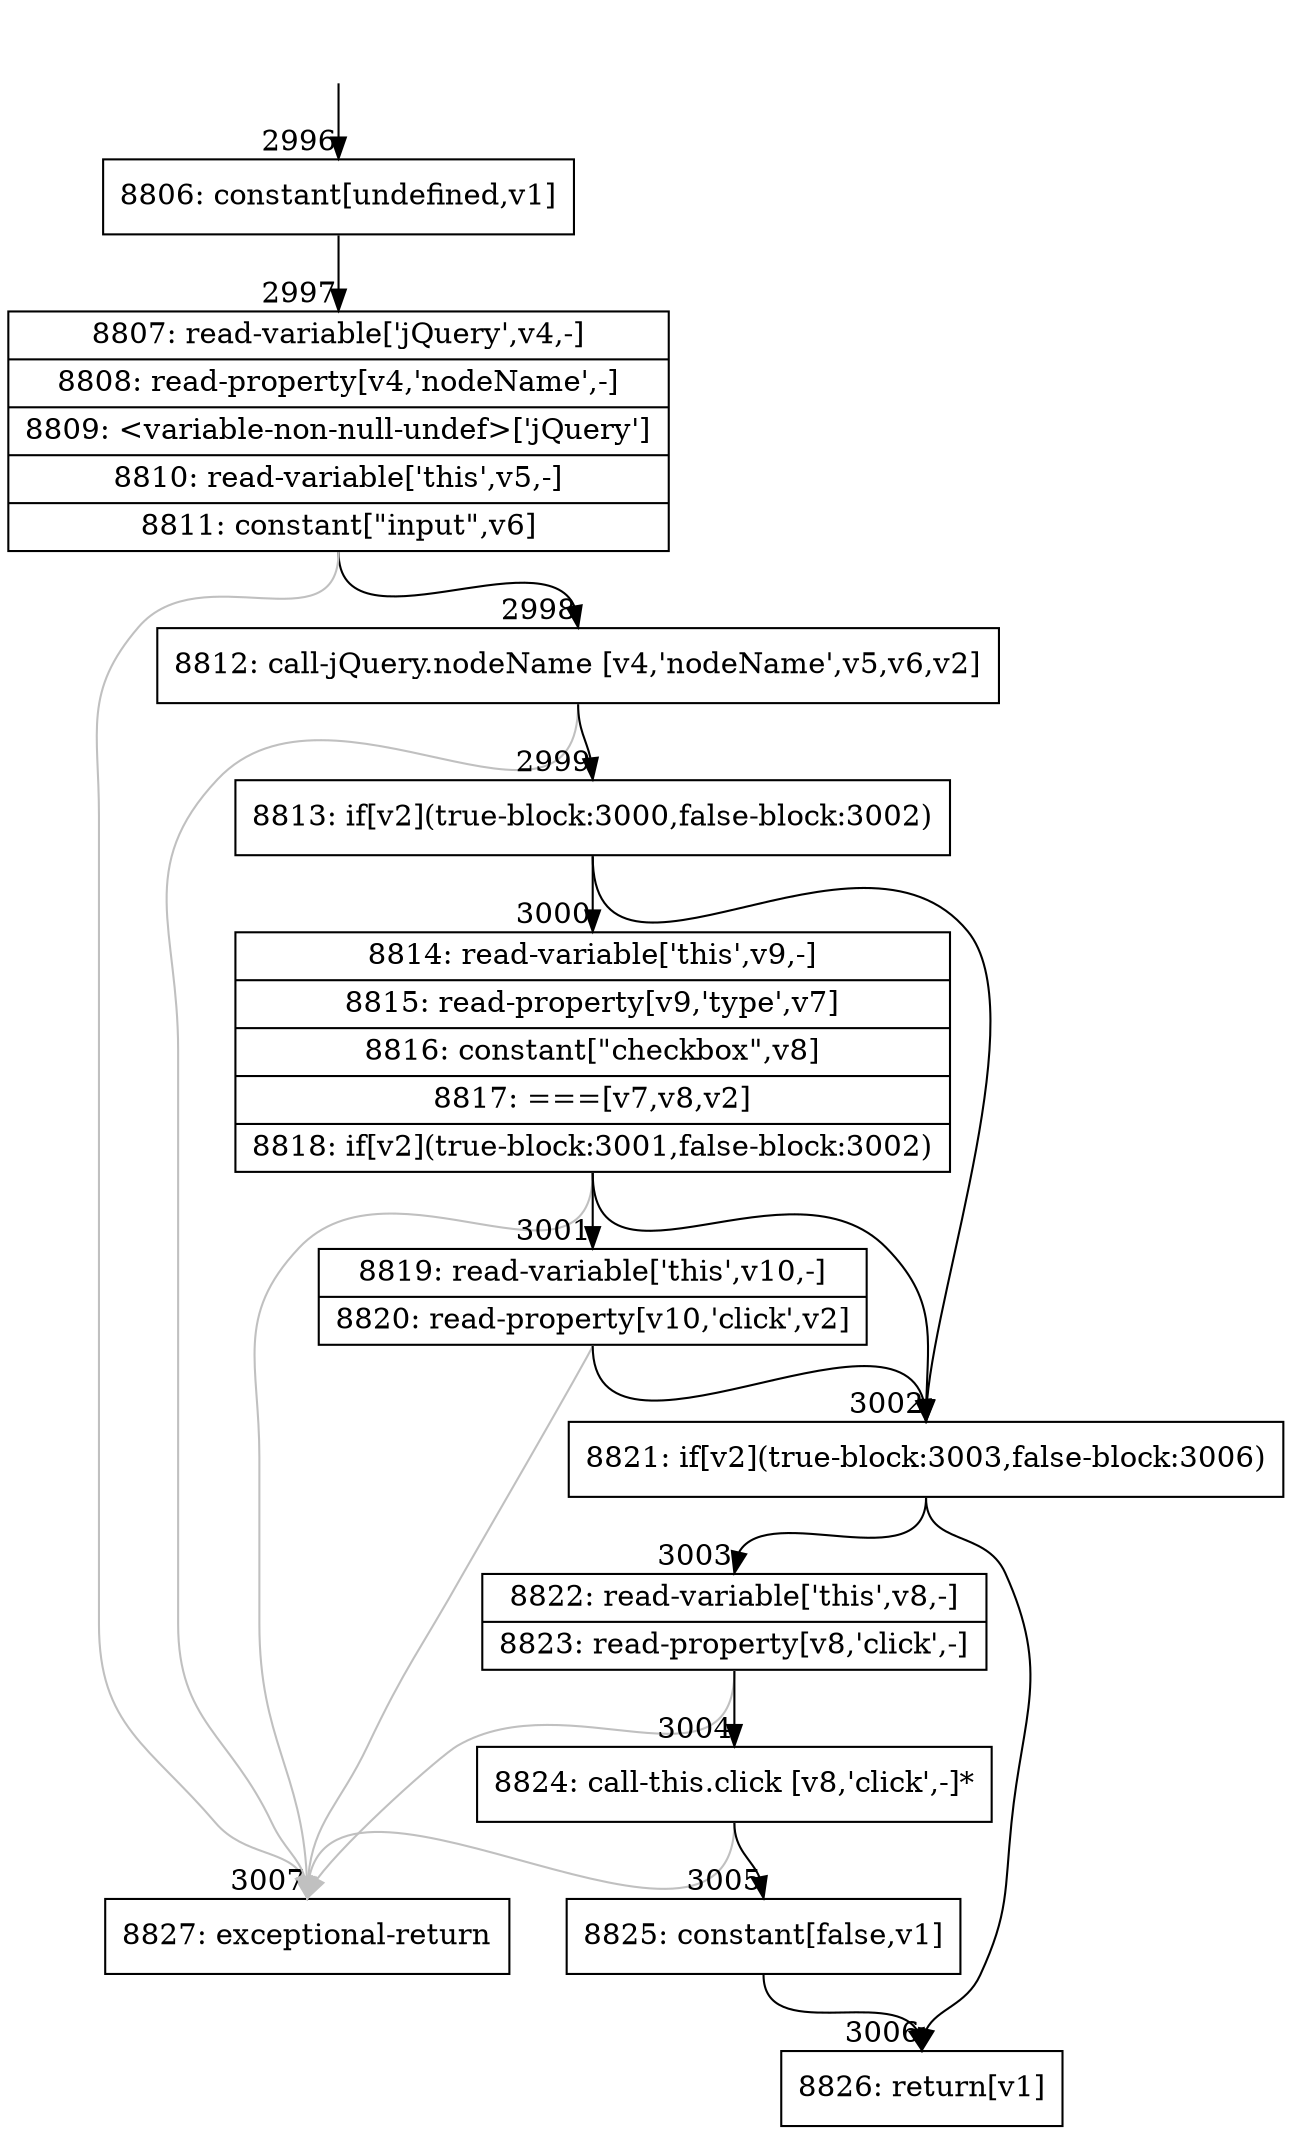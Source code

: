 digraph {
rankdir="TD"
BB_entry180[shape=none,label=""];
BB_entry180 -> BB2996 [tailport=s, headport=n, headlabel="    2996"]
BB2996 [shape=record label="{8806: constant[undefined,v1]}" ] 
BB2996 -> BB2997 [tailport=s, headport=n, headlabel="      2997"]
BB2997 [shape=record label="{8807: read-variable['jQuery',v4,-]|8808: read-property[v4,'nodeName',-]|8809: \<variable-non-null-undef\>['jQuery']|8810: read-variable['this',v5,-]|8811: constant[\"input\",v6]}" ] 
BB2997 -> BB2998 [tailport=s, headport=n, headlabel="      2998"]
BB2997 -> BB3007 [tailport=s, headport=n, color=gray, headlabel="      3007"]
BB2998 [shape=record label="{8812: call-jQuery.nodeName [v4,'nodeName',v5,v6,v2]}" ] 
BB2998 -> BB2999 [tailport=s, headport=n, headlabel="      2999"]
BB2998 -> BB3007 [tailport=s, headport=n, color=gray]
BB2999 [shape=record label="{8813: if[v2](true-block:3000,false-block:3002)}" ] 
BB2999 -> BB3002 [tailport=s, headport=n, headlabel="      3002"]
BB2999 -> BB3000 [tailport=s, headport=n, headlabel="      3000"]
BB3000 [shape=record label="{8814: read-variable['this',v9,-]|8815: read-property[v9,'type',v7]|8816: constant[\"checkbox\",v8]|8817: ===[v7,v8,v2]|8818: if[v2](true-block:3001,false-block:3002)}" ] 
BB3000 -> BB3002 [tailport=s, headport=n]
BB3000 -> BB3001 [tailport=s, headport=n, headlabel="      3001"]
BB3000 -> BB3007 [tailport=s, headport=n, color=gray]
BB3001 [shape=record label="{8819: read-variable['this',v10,-]|8820: read-property[v10,'click',v2]}" ] 
BB3001 -> BB3002 [tailport=s, headport=n]
BB3001 -> BB3007 [tailport=s, headport=n, color=gray]
BB3002 [shape=record label="{8821: if[v2](true-block:3003,false-block:3006)}" ] 
BB3002 -> BB3003 [tailport=s, headport=n, headlabel="      3003"]
BB3002 -> BB3006 [tailport=s, headport=n, headlabel="      3006"]
BB3003 [shape=record label="{8822: read-variable['this',v8,-]|8823: read-property[v8,'click',-]}" ] 
BB3003 -> BB3004 [tailport=s, headport=n, headlabel="      3004"]
BB3003 -> BB3007 [tailport=s, headport=n, color=gray]
BB3004 [shape=record label="{8824: call-this.click [v8,'click',-]*}" ] 
BB3004 -> BB3005 [tailport=s, headport=n, headlabel="      3005"]
BB3004 -> BB3007 [tailport=s, headport=n, color=gray]
BB3005 [shape=record label="{8825: constant[false,v1]}" ] 
BB3005 -> BB3006 [tailport=s, headport=n]
BB3006 [shape=record label="{8826: return[v1]}" ] 
BB3007 [shape=record label="{8827: exceptional-return}" ] 
//#$~ 3247
}
